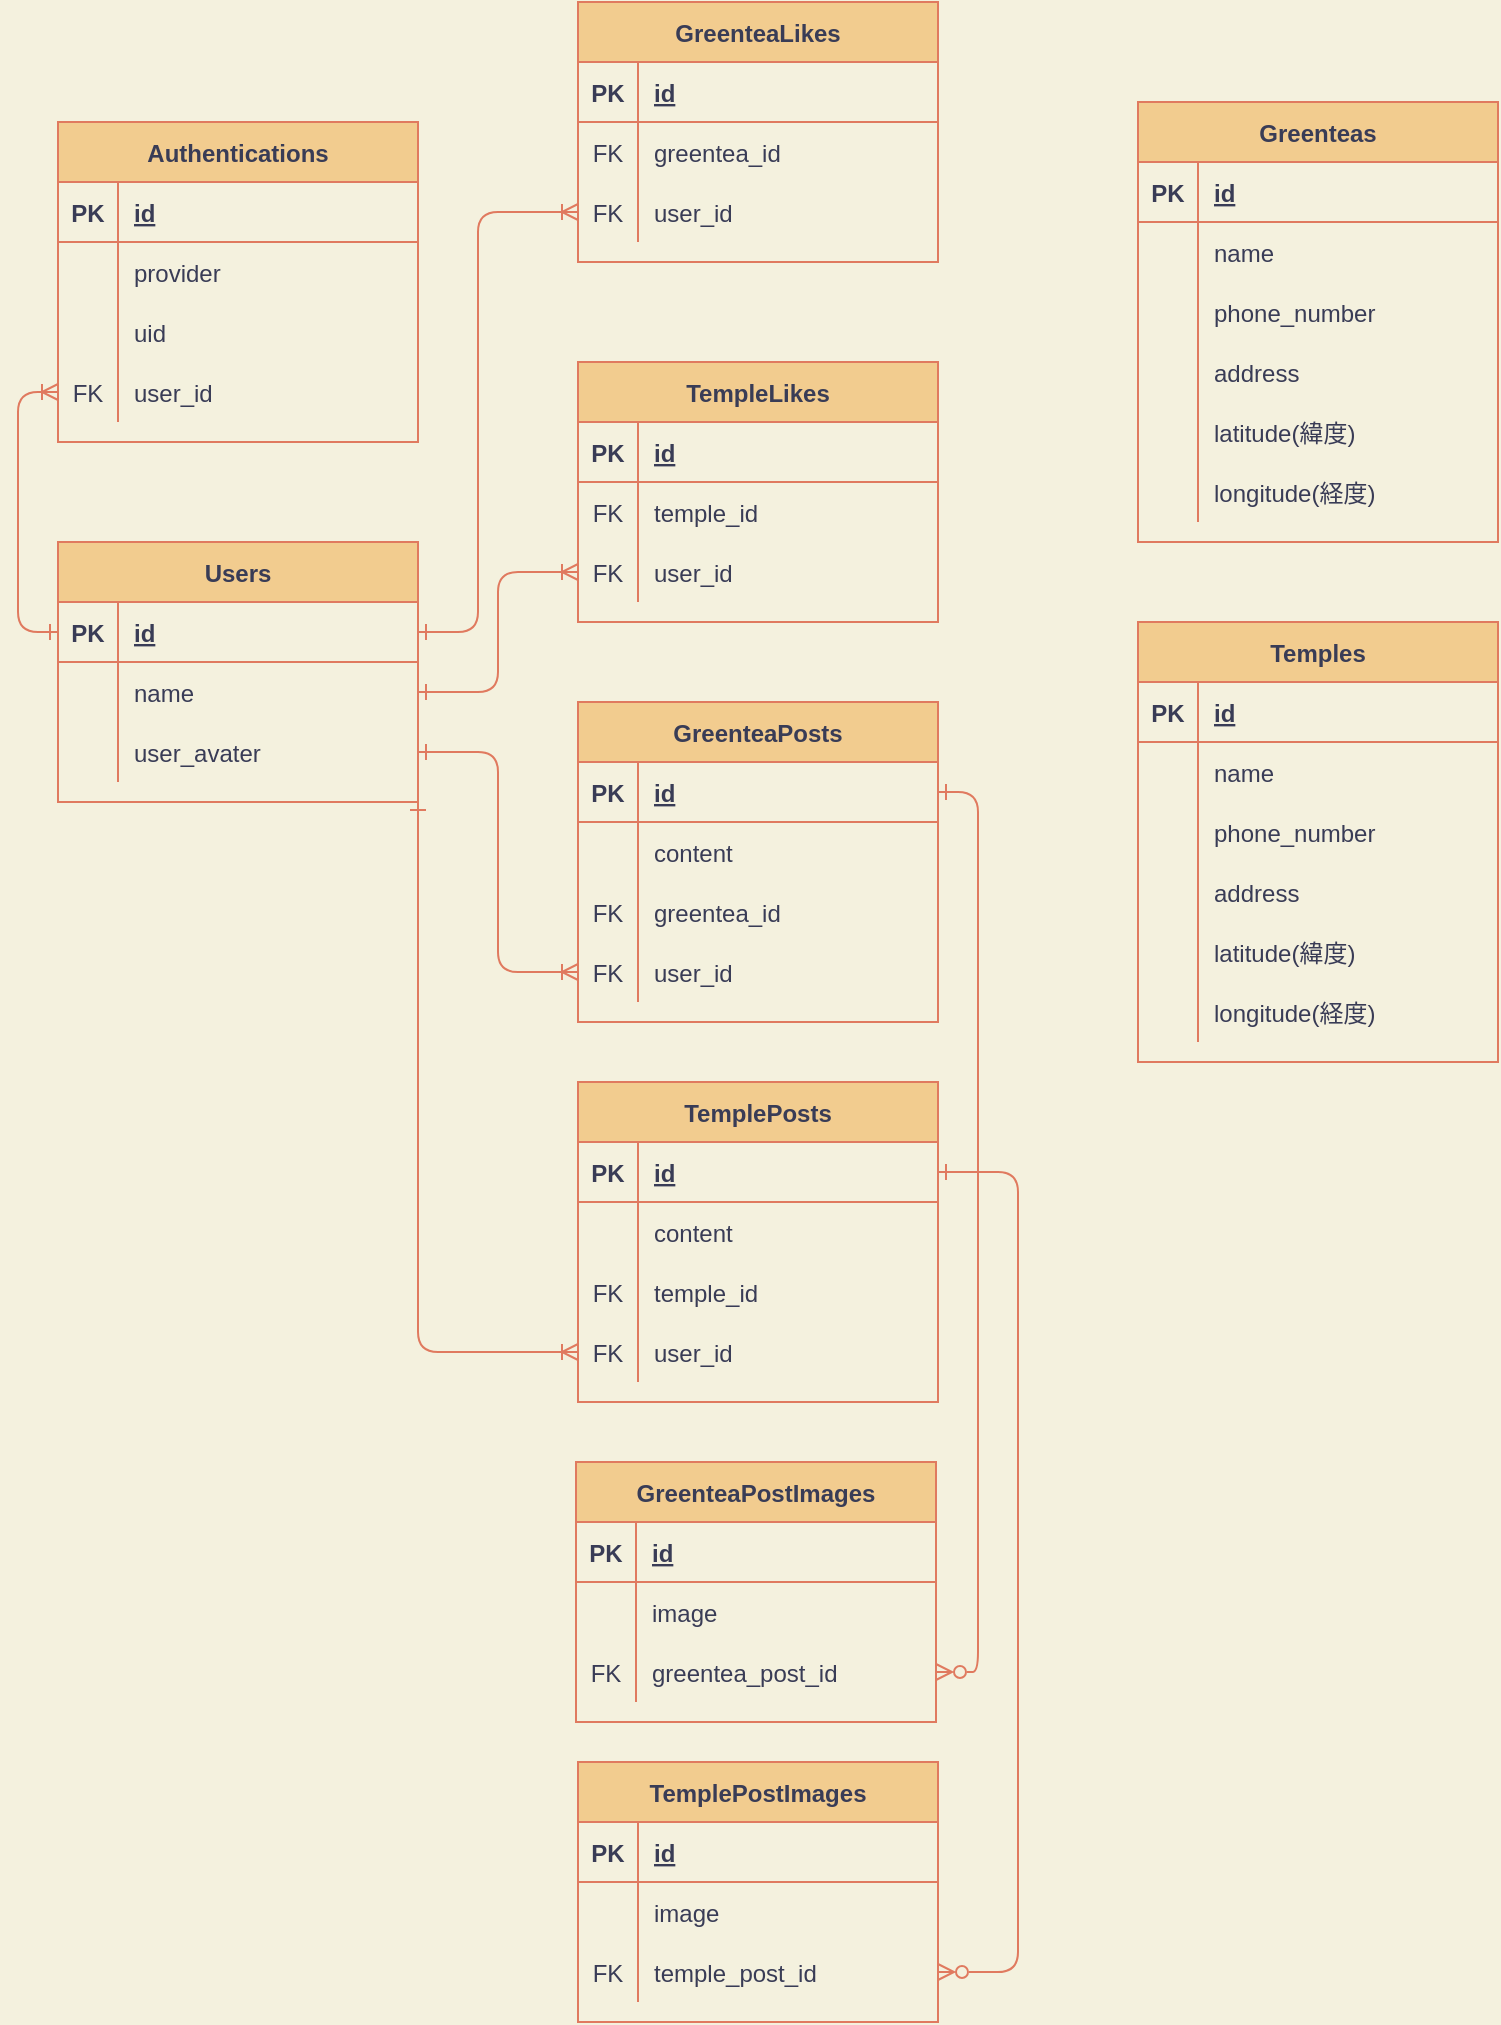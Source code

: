 <mxfile version="20.0.4" type="github">
  <diagram id="R2lEEEUBdFMjLlhIrx00" name="Page-1">
    <mxGraphModel dx="2168" dy="821" grid="1" gridSize="10" guides="1" tooltips="1" connect="1" arrows="1" fold="1" page="1" pageScale="1" pageWidth="850" pageHeight="1100" background="#F4F1DE" math="0" shadow="0" extFonts="Permanent Marker^https://fonts.googleapis.com/css?family=Permanent+Marker">
      <root>
        <mxCell id="0" />
        <mxCell id="1" parent="0" />
        <mxCell id="uK0X8DLzZR2Nq17mi_8r-1" value="Greenteas" style="shape=table;startSize=30;container=1;collapsible=1;childLayout=tableLayout;fixedRows=1;rowLines=0;fontStyle=1;align=center;resizeLast=1;rounded=0;sketch=0;fontColor=#393C56;strokeColor=#E07A5F;fillColor=#F2CC8F;" vertex="1" parent="1">
          <mxGeometry x="61" y="100" width="180" height="220" as="geometry" />
        </mxCell>
        <mxCell id="uK0X8DLzZR2Nq17mi_8r-2" value="" style="shape=tableRow;horizontal=0;startSize=0;swimlaneHead=0;swimlaneBody=0;fillColor=none;collapsible=0;dropTarget=0;points=[[0,0.5],[1,0.5]];portConstraint=eastwest;top=0;left=0;right=0;bottom=1;rounded=0;sketch=0;fontColor=#393C56;strokeColor=#E07A5F;" vertex="1" parent="uK0X8DLzZR2Nq17mi_8r-1">
          <mxGeometry y="30" width="180" height="30" as="geometry" />
        </mxCell>
        <mxCell id="uK0X8DLzZR2Nq17mi_8r-3" value="PK" style="shape=partialRectangle;connectable=0;fillColor=none;top=0;left=0;bottom=0;right=0;fontStyle=1;overflow=hidden;rounded=0;sketch=0;fontColor=#393C56;strokeColor=#E07A5F;" vertex="1" parent="uK0X8DLzZR2Nq17mi_8r-2">
          <mxGeometry width="30" height="30" as="geometry">
            <mxRectangle width="30" height="30" as="alternateBounds" />
          </mxGeometry>
        </mxCell>
        <mxCell id="uK0X8DLzZR2Nq17mi_8r-4" value="id" style="shape=partialRectangle;connectable=0;fillColor=none;top=0;left=0;bottom=0;right=0;align=left;spacingLeft=6;fontStyle=5;overflow=hidden;rounded=0;sketch=0;fontColor=#393C56;strokeColor=#E07A5F;" vertex="1" parent="uK0X8DLzZR2Nq17mi_8r-2">
          <mxGeometry x="30" width="150" height="30" as="geometry">
            <mxRectangle width="150" height="30" as="alternateBounds" />
          </mxGeometry>
        </mxCell>
        <mxCell id="uK0X8DLzZR2Nq17mi_8r-5" value="" style="shape=tableRow;horizontal=0;startSize=0;swimlaneHead=0;swimlaneBody=0;fillColor=none;collapsible=0;dropTarget=0;points=[[0,0.5],[1,0.5]];portConstraint=eastwest;top=0;left=0;right=0;bottom=0;rounded=0;sketch=0;fontColor=#393C56;strokeColor=#E07A5F;" vertex="1" parent="uK0X8DLzZR2Nq17mi_8r-1">
          <mxGeometry y="60" width="180" height="30" as="geometry" />
        </mxCell>
        <mxCell id="uK0X8DLzZR2Nq17mi_8r-6" value="" style="shape=partialRectangle;connectable=0;fillColor=none;top=0;left=0;bottom=0;right=0;editable=1;overflow=hidden;rounded=0;sketch=0;fontColor=#393C56;strokeColor=#E07A5F;" vertex="1" parent="uK0X8DLzZR2Nq17mi_8r-5">
          <mxGeometry width="30" height="30" as="geometry">
            <mxRectangle width="30" height="30" as="alternateBounds" />
          </mxGeometry>
        </mxCell>
        <mxCell id="uK0X8DLzZR2Nq17mi_8r-7" value="name" style="shape=partialRectangle;connectable=0;fillColor=none;top=0;left=0;bottom=0;right=0;align=left;spacingLeft=6;overflow=hidden;rounded=0;sketch=0;fontColor=#393C56;strokeColor=#E07A5F;" vertex="1" parent="uK0X8DLzZR2Nq17mi_8r-5">
          <mxGeometry x="30" width="150" height="30" as="geometry">
            <mxRectangle width="150" height="30" as="alternateBounds" />
          </mxGeometry>
        </mxCell>
        <mxCell id="uK0X8DLzZR2Nq17mi_8r-8" value="" style="shape=tableRow;horizontal=0;startSize=0;swimlaneHead=0;swimlaneBody=0;fillColor=none;collapsible=0;dropTarget=0;points=[[0,0.5],[1,0.5]];portConstraint=eastwest;top=0;left=0;right=0;bottom=0;rounded=0;sketch=0;fontColor=#393C56;strokeColor=#E07A5F;" vertex="1" parent="uK0X8DLzZR2Nq17mi_8r-1">
          <mxGeometry y="90" width="180" height="30" as="geometry" />
        </mxCell>
        <mxCell id="uK0X8DLzZR2Nq17mi_8r-9" value="" style="shape=partialRectangle;connectable=0;fillColor=none;top=0;left=0;bottom=0;right=0;editable=1;overflow=hidden;rounded=0;sketch=0;fontColor=#393C56;strokeColor=#E07A5F;" vertex="1" parent="uK0X8DLzZR2Nq17mi_8r-8">
          <mxGeometry width="30" height="30" as="geometry">
            <mxRectangle width="30" height="30" as="alternateBounds" />
          </mxGeometry>
        </mxCell>
        <mxCell id="uK0X8DLzZR2Nq17mi_8r-10" value="phone_number" style="shape=partialRectangle;connectable=0;fillColor=none;top=0;left=0;bottom=0;right=0;align=left;spacingLeft=6;overflow=hidden;rounded=0;sketch=0;fontColor=#393C56;strokeColor=#E07A5F;" vertex="1" parent="uK0X8DLzZR2Nq17mi_8r-8">
          <mxGeometry x="30" width="150" height="30" as="geometry">
            <mxRectangle width="150" height="30" as="alternateBounds" />
          </mxGeometry>
        </mxCell>
        <mxCell id="uK0X8DLzZR2Nq17mi_8r-11" value="" style="shape=tableRow;horizontal=0;startSize=0;swimlaneHead=0;swimlaneBody=0;fillColor=none;collapsible=0;dropTarget=0;points=[[0,0.5],[1,0.5]];portConstraint=eastwest;top=0;left=0;right=0;bottom=0;rounded=0;sketch=0;fontColor=#393C56;strokeColor=#E07A5F;" vertex="1" parent="uK0X8DLzZR2Nq17mi_8r-1">
          <mxGeometry y="120" width="180" height="30" as="geometry" />
        </mxCell>
        <mxCell id="uK0X8DLzZR2Nq17mi_8r-12" value="" style="shape=partialRectangle;connectable=0;fillColor=none;top=0;left=0;bottom=0;right=0;editable=1;overflow=hidden;rounded=0;sketch=0;fontColor=#393C56;strokeColor=#E07A5F;" vertex="1" parent="uK0X8DLzZR2Nq17mi_8r-11">
          <mxGeometry width="30" height="30" as="geometry">
            <mxRectangle width="30" height="30" as="alternateBounds" />
          </mxGeometry>
        </mxCell>
        <mxCell id="uK0X8DLzZR2Nq17mi_8r-13" value="address" style="shape=partialRectangle;connectable=0;fillColor=none;top=0;left=0;bottom=0;right=0;align=left;spacingLeft=6;overflow=hidden;rounded=0;sketch=0;fontColor=#393C56;strokeColor=#E07A5F;" vertex="1" parent="uK0X8DLzZR2Nq17mi_8r-11">
          <mxGeometry x="30" width="150" height="30" as="geometry">
            <mxRectangle width="150" height="30" as="alternateBounds" />
          </mxGeometry>
        </mxCell>
        <mxCell id="uK0X8DLzZR2Nq17mi_8r-14" style="shape=tableRow;horizontal=0;startSize=0;swimlaneHead=0;swimlaneBody=0;fillColor=none;collapsible=0;dropTarget=0;points=[[0,0.5],[1,0.5]];portConstraint=eastwest;top=0;left=0;right=0;bottom=0;rounded=0;sketch=0;fontColor=#393C56;strokeColor=#E07A5F;" vertex="1" parent="uK0X8DLzZR2Nq17mi_8r-1">
          <mxGeometry y="150" width="180" height="30" as="geometry" />
        </mxCell>
        <mxCell id="uK0X8DLzZR2Nq17mi_8r-15" style="shape=partialRectangle;connectable=0;fillColor=none;top=0;left=0;bottom=0;right=0;editable=1;overflow=hidden;rounded=0;sketch=0;fontColor=#393C56;strokeColor=#E07A5F;" vertex="1" parent="uK0X8DLzZR2Nq17mi_8r-14">
          <mxGeometry width="30" height="30" as="geometry">
            <mxRectangle width="30" height="30" as="alternateBounds" />
          </mxGeometry>
        </mxCell>
        <mxCell id="uK0X8DLzZR2Nq17mi_8r-16" value="latitude(緯度)" style="shape=partialRectangle;connectable=0;fillColor=none;top=0;left=0;bottom=0;right=0;align=left;spacingLeft=6;overflow=hidden;rounded=0;sketch=0;fontColor=#393C56;strokeColor=#E07A5F;" vertex="1" parent="uK0X8DLzZR2Nq17mi_8r-14">
          <mxGeometry x="30" width="150" height="30" as="geometry">
            <mxRectangle width="150" height="30" as="alternateBounds" />
          </mxGeometry>
        </mxCell>
        <mxCell id="uK0X8DLzZR2Nq17mi_8r-17" style="shape=tableRow;horizontal=0;startSize=0;swimlaneHead=0;swimlaneBody=0;fillColor=none;collapsible=0;dropTarget=0;points=[[0,0.5],[1,0.5]];portConstraint=eastwest;top=0;left=0;right=0;bottom=0;rounded=0;sketch=0;fontColor=#393C56;strokeColor=#E07A5F;" vertex="1" parent="uK0X8DLzZR2Nq17mi_8r-1">
          <mxGeometry y="180" width="180" height="30" as="geometry" />
        </mxCell>
        <mxCell id="uK0X8DLzZR2Nq17mi_8r-18" style="shape=partialRectangle;connectable=0;fillColor=none;top=0;left=0;bottom=0;right=0;editable=1;overflow=hidden;rounded=0;sketch=0;fontColor=#393C56;strokeColor=#E07A5F;" vertex="1" parent="uK0X8DLzZR2Nq17mi_8r-17">
          <mxGeometry width="30" height="30" as="geometry">
            <mxRectangle width="30" height="30" as="alternateBounds" />
          </mxGeometry>
        </mxCell>
        <mxCell id="uK0X8DLzZR2Nq17mi_8r-19" value="longitude(経度)" style="shape=partialRectangle;connectable=0;fillColor=none;top=0;left=0;bottom=0;right=0;align=left;spacingLeft=6;overflow=hidden;rounded=0;sketch=0;fontColor=#393C56;strokeColor=#E07A5F;" vertex="1" parent="uK0X8DLzZR2Nq17mi_8r-17">
          <mxGeometry x="30" width="150" height="30" as="geometry">
            <mxRectangle width="150" height="30" as="alternateBounds" />
          </mxGeometry>
        </mxCell>
        <mxCell id="uK0X8DLzZR2Nq17mi_8r-20" value="Temples" style="shape=table;startSize=30;container=1;collapsible=1;childLayout=tableLayout;fixedRows=1;rowLines=0;fontStyle=1;align=center;resizeLast=1;rounded=0;sketch=0;fontColor=#393C56;strokeColor=#E07A5F;fillColor=#F2CC8F;" vertex="1" parent="1">
          <mxGeometry x="61" y="360" width="180" height="220" as="geometry" />
        </mxCell>
        <mxCell id="uK0X8DLzZR2Nq17mi_8r-21" value="" style="shape=tableRow;horizontal=0;startSize=0;swimlaneHead=0;swimlaneBody=0;fillColor=none;collapsible=0;dropTarget=0;points=[[0,0.5],[1,0.5]];portConstraint=eastwest;top=0;left=0;right=0;bottom=1;rounded=0;sketch=0;fontColor=#393C56;strokeColor=#E07A5F;" vertex="1" parent="uK0X8DLzZR2Nq17mi_8r-20">
          <mxGeometry y="30" width="180" height="30" as="geometry" />
        </mxCell>
        <mxCell id="uK0X8DLzZR2Nq17mi_8r-22" value="PK" style="shape=partialRectangle;connectable=0;fillColor=none;top=0;left=0;bottom=0;right=0;fontStyle=1;overflow=hidden;rounded=0;sketch=0;fontColor=#393C56;strokeColor=#E07A5F;" vertex="1" parent="uK0X8DLzZR2Nq17mi_8r-21">
          <mxGeometry width="30" height="30" as="geometry">
            <mxRectangle width="30" height="30" as="alternateBounds" />
          </mxGeometry>
        </mxCell>
        <mxCell id="uK0X8DLzZR2Nq17mi_8r-23" value="id" style="shape=partialRectangle;connectable=0;fillColor=none;top=0;left=0;bottom=0;right=0;align=left;spacingLeft=6;fontStyle=5;overflow=hidden;rounded=0;sketch=0;fontColor=#393C56;strokeColor=#E07A5F;" vertex="1" parent="uK0X8DLzZR2Nq17mi_8r-21">
          <mxGeometry x="30" width="150" height="30" as="geometry">
            <mxRectangle width="150" height="30" as="alternateBounds" />
          </mxGeometry>
        </mxCell>
        <mxCell id="uK0X8DLzZR2Nq17mi_8r-24" value="" style="shape=tableRow;horizontal=0;startSize=0;swimlaneHead=0;swimlaneBody=0;fillColor=none;collapsible=0;dropTarget=0;points=[[0,0.5],[1,0.5]];portConstraint=eastwest;top=0;left=0;right=0;bottom=0;rounded=0;sketch=0;fontColor=#393C56;strokeColor=#E07A5F;" vertex="1" parent="uK0X8DLzZR2Nq17mi_8r-20">
          <mxGeometry y="60" width="180" height="30" as="geometry" />
        </mxCell>
        <mxCell id="uK0X8DLzZR2Nq17mi_8r-25" value="" style="shape=partialRectangle;connectable=0;fillColor=none;top=0;left=0;bottom=0;right=0;editable=1;overflow=hidden;rounded=0;sketch=0;fontColor=#393C56;strokeColor=#E07A5F;" vertex="1" parent="uK0X8DLzZR2Nq17mi_8r-24">
          <mxGeometry width="30" height="30" as="geometry">
            <mxRectangle width="30" height="30" as="alternateBounds" />
          </mxGeometry>
        </mxCell>
        <mxCell id="uK0X8DLzZR2Nq17mi_8r-26" value="name" style="shape=partialRectangle;connectable=0;fillColor=none;top=0;left=0;bottom=0;right=0;align=left;spacingLeft=6;overflow=hidden;rounded=0;sketch=0;fontColor=#393C56;strokeColor=#E07A5F;" vertex="1" parent="uK0X8DLzZR2Nq17mi_8r-24">
          <mxGeometry x="30" width="150" height="30" as="geometry">
            <mxRectangle width="150" height="30" as="alternateBounds" />
          </mxGeometry>
        </mxCell>
        <mxCell id="uK0X8DLzZR2Nq17mi_8r-27" value="" style="shape=tableRow;horizontal=0;startSize=0;swimlaneHead=0;swimlaneBody=0;fillColor=none;collapsible=0;dropTarget=0;points=[[0,0.5],[1,0.5]];portConstraint=eastwest;top=0;left=0;right=0;bottom=0;rounded=0;sketch=0;fontColor=#393C56;strokeColor=#E07A5F;" vertex="1" parent="uK0X8DLzZR2Nq17mi_8r-20">
          <mxGeometry y="90" width="180" height="30" as="geometry" />
        </mxCell>
        <mxCell id="uK0X8DLzZR2Nq17mi_8r-28" value="" style="shape=partialRectangle;connectable=0;fillColor=none;top=0;left=0;bottom=0;right=0;editable=1;overflow=hidden;rounded=0;sketch=0;fontColor=#393C56;strokeColor=#E07A5F;" vertex="1" parent="uK0X8DLzZR2Nq17mi_8r-27">
          <mxGeometry width="30" height="30" as="geometry">
            <mxRectangle width="30" height="30" as="alternateBounds" />
          </mxGeometry>
        </mxCell>
        <mxCell id="uK0X8DLzZR2Nq17mi_8r-29" value="phone_number" style="shape=partialRectangle;connectable=0;fillColor=none;top=0;left=0;bottom=0;right=0;align=left;spacingLeft=6;overflow=hidden;rounded=0;sketch=0;fontColor=#393C56;strokeColor=#E07A5F;" vertex="1" parent="uK0X8DLzZR2Nq17mi_8r-27">
          <mxGeometry x="30" width="150" height="30" as="geometry">
            <mxRectangle width="150" height="30" as="alternateBounds" />
          </mxGeometry>
        </mxCell>
        <mxCell id="uK0X8DLzZR2Nq17mi_8r-30" value="" style="shape=tableRow;horizontal=0;startSize=0;swimlaneHead=0;swimlaneBody=0;fillColor=none;collapsible=0;dropTarget=0;points=[[0,0.5],[1,0.5]];portConstraint=eastwest;top=0;left=0;right=0;bottom=0;rounded=0;sketch=0;fontColor=#393C56;strokeColor=#E07A5F;" vertex="1" parent="uK0X8DLzZR2Nq17mi_8r-20">
          <mxGeometry y="120" width="180" height="30" as="geometry" />
        </mxCell>
        <mxCell id="uK0X8DLzZR2Nq17mi_8r-31" value="" style="shape=partialRectangle;connectable=0;fillColor=none;top=0;left=0;bottom=0;right=0;editable=1;overflow=hidden;rounded=0;sketch=0;fontColor=#393C56;strokeColor=#E07A5F;" vertex="1" parent="uK0X8DLzZR2Nq17mi_8r-30">
          <mxGeometry width="30" height="30" as="geometry">
            <mxRectangle width="30" height="30" as="alternateBounds" />
          </mxGeometry>
        </mxCell>
        <mxCell id="uK0X8DLzZR2Nq17mi_8r-32" value="address" style="shape=partialRectangle;connectable=0;fillColor=none;top=0;left=0;bottom=0;right=0;align=left;spacingLeft=6;overflow=hidden;rounded=0;sketch=0;fontColor=#393C56;strokeColor=#E07A5F;" vertex="1" parent="uK0X8DLzZR2Nq17mi_8r-30">
          <mxGeometry x="30" width="150" height="30" as="geometry">
            <mxRectangle width="150" height="30" as="alternateBounds" />
          </mxGeometry>
        </mxCell>
        <mxCell id="uK0X8DLzZR2Nq17mi_8r-33" style="shape=tableRow;horizontal=0;startSize=0;swimlaneHead=0;swimlaneBody=0;fillColor=none;collapsible=0;dropTarget=0;points=[[0,0.5],[1,0.5]];portConstraint=eastwest;top=0;left=0;right=0;bottom=0;rounded=0;sketch=0;fontColor=#393C56;strokeColor=#E07A5F;" vertex="1" parent="uK0X8DLzZR2Nq17mi_8r-20">
          <mxGeometry y="150" width="180" height="30" as="geometry" />
        </mxCell>
        <mxCell id="uK0X8DLzZR2Nq17mi_8r-34" style="shape=partialRectangle;connectable=0;fillColor=none;top=0;left=0;bottom=0;right=0;editable=1;overflow=hidden;rounded=0;sketch=0;fontColor=#393C56;strokeColor=#E07A5F;" vertex="1" parent="uK0X8DLzZR2Nq17mi_8r-33">
          <mxGeometry width="30" height="30" as="geometry">
            <mxRectangle width="30" height="30" as="alternateBounds" />
          </mxGeometry>
        </mxCell>
        <mxCell id="uK0X8DLzZR2Nq17mi_8r-35" value="latitude(緯度)" style="shape=partialRectangle;connectable=0;fillColor=none;top=0;left=0;bottom=0;right=0;align=left;spacingLeft=6;overflow=hidden;rounded=0;sketch=0;fontColor=#393C56;strokeColor=#E07A5F;" vertex="1" parent="uK0X8DLzZR2Nq17mi_8r-33">
          <mxGeometry x="30" width="150" height="30" as="geometry">
            <mxRectangle width="150" height="30" as="alternateBounds" />
          </mxGeometry>
        </mxCell>
        <mxCell id="uK0X8DLzZR2Nq17mi_8r-36" style="shape=tableRow;horizontal=0;startSize=0;swimlaneHead=0;swimlaneBody=0;fillColor=none;collapsible=0;dropTarget=0;points=[[0,0.5],[1,0.5]];portConstraint=eastwest;top=0;left=0;right=0;bottom=0;rounded=0;sketch=0;fontColor=#393C56;strokeColor=#E07A5F;" vertex="1" parent="uK0X8DLzZR2Nq17mi_8r-20">
          <mxGeometry y="180" width="180" height="30" as="geometry" />
        </mxCell>
        <mxCell id="uK0X8DLzZR2Nq17mi_8r-37" style="shape=partialRectangle;connectable=0;fillColor=none;top=0;left=0;bottom=0;right=0;editable=1;overflow=hidden;rounded=0;sketch=0;fontColor=#393C56;strokeColor=#E07A5F;" vertex="1" parent="uK0X8DLzZR2Nq17mi_8r-36">
          <mxGeometry width="30" height="30" as="geometry">
            <mxRectangle width="30" height="30" as="alternateBounds" />
          </mxGeometry>
        </mxCell>
        <mxCell id="uK0X8DLzZR2Nq17mi_8r-38" value="longitude(経度)" style="shape=partialRectangle;connectable=0;fillColor=none;top=0;left=0;bottom=0;right=0;align=left;spacingLeft=6;overflow=hidden;rounded=0;sketch=0;fontColor=#393C56;strokeColor=#E07A5F;" vertex="1" parent="uK0X8DLzZR2Nq17mi_8r-36">
          <mxGeometry x="30" width="150" height="30" as="geometry">
            <mxRectangle width="150" height="30" as="alternateBounds" />
          </mxGeometry>
        </mxCell>
        <mxCell id="uK0X8DLzZR2Nq17mi_8r-149" style="edgeStyle=orthogonalEdgeStyle;curved=0;rounded=1;sketch=0;orthogonalLoop=1;jettySize=auto;html=1;exitX=1;exitY=1;exitDx=0;exitDy=0;fontColor=#393C56;startArrow=ERone;startFill=0;endArrow=ERoneToMany;endFill=0;strokeColor=#E07A5F;fillColor=#F2CC8F;entryX=0;entryY=0.5;entryDx=0;entryDy=0;" edge="1" parent="1" source="uK0X8DLzZR2Nq17mi_8r-39" target="uK0X8DLzZR2Nq17mi_8r-108">
          <mxGeometry relative="1" as="geometry">
            <mxPoint x="-259" y="720" as="targetPoint" />
          </mxGeometry>
        </mxCell>
        <mxCell id="uK0X8DLzZR2Nq17mi_8r-39" value="Users" style="shape=table;startSize=30;container=1;collapsible=1;childLayout=tableLayout;fixedRows=1;rowLines=0;fontStyle=1;align=center;resizeLast=1;rounded=0;sketch=0;fontColor=#393C56;strokeColor=#E07A5F;fillColor=#F2CC8F;" vertex="1" parent="1">
          <mxGeometry x="-479" y="320" width="180" height="130" as="geometry" />
        </mxCell>
        <mxCell id="uK0X8DLzZR2Nq17mi_8r-40" value="" style="shape=tableRow;horizontal=0;startSize=0;swimlaneHead=0;swimlaneBody=0;fillColor=none;collapsible=0;dropTarget=0;points=[[0,0.5],[1,0.5]];portConstraint=eastwest;top=0;left=0;right=0;bottom=1;rounded=0;sketch=0;fontColor=#393C56;strokeColor=#E07A5F;" vertex="1" parent="uK0X8DLzZR2Nq17mi_8r-39">
          <mxGeometry y="30" width="180" height="30" as="geometry" />
        </mxCell>
        <mxCell id="uK0X8DLzZR2Nq17mi_8r-41" value="PK" style="shape=partialRectangle;connectable=0;fillColor=none;top=0;left=0;bottom=0;right=0;fontStyle=1;overflow=hidden;rounded=0;sketch=0;fontColor=#393C56;strokeColor=#E07A5F;" vertex="1" parent="uK0X8DLzZR2Nq17mi_8r-40">
          <mxGeometry width="30" height="30" as="geometry">
            <mxRectangle width="30" height="30" as="alternateBounds" />
          </mxGeometry>
        </mxCell>
        <mxCell id="uK0X8DLzZR2Nq17mi_8r-42" value="id" style="shape=partialRectangle;connectable=0;fillColor=none;top=0;left=0;bottom=0;right=0;align=left;spacingLeft=6;fontStyle=5;overflow=hidden;rounded=0;sketch=0;fontColor=#393C56;strokeColor=#E07A5F;" vertex="1" parent="uK0X8DLzZR2Nq17mi_8r-40">
          <mxGeometry x="30" width="150" height="30" as="geometry">
            <mxRectangle width="150" height="30" as="alternateBounds" />
          </mxGeometry>
        </mxCell>
        <mxCell id="uK0X8DLzZR2Nq17mi_8r-43" value="" style="shape=tableRow;horizontal=0;startSize=0;swimlaneHead=0;swimlaneBody=0;fillColor=none;collapsible=0;dropTarget=0;points=[[0,0.5],[1,0.5]];portConstraint=eastwest;top=0;left=0;right=0;bottom=0;rounded=0;sketch=0;fontColor=#393C56;strokeColor=#E07A5F;" vertex="1" parent="uK0X8DLzZR2Nq17mi_8r-39">
          <mxGeometry y="60" width="180" height="30" as="geometry" />
        </mxCell>
        <mxCell id="uK0X8DLzZR2Nq17mi_8r-44" value="" style="shape=partialRectangle;connectable=0;fillColor=none;top=0;left=0;bottom=0;right=0;editable=1;overflow=hidden;rounded=0;sketch=0;fontColor=#393C56;strokeColor=#E07A5F;" vertex="1" parent="uK0X8DLzZR2Nq17mi_8r-43">
          <mxGeometry width="30" height="30" as="geometry">
            <mxRectangle width="30" height="30" as="alternateBounds" />
          </mxGeometry>
        </mxCell>
        <mxCell id="uK0X8DLzZR2Nq17mi_8r-45" value="name" style="shape=partialRectangle;connectable=0;fillColor=none;top=0;left=0;bottom=0;right=0;align=left;spacingLeft=6;overflow=hidden;rounded=0;sketch=0;fontColor=#393C56;strokeColor=#E07A5F;" vertex="1" parent="uK0X8DLzZR2Nq17mi_8r-43">
          <mxGeometry x="30" width="150" height="30" as="geometry">
            <mxRectangle width="150" height="30" as="alternateBounds" />
          </mxGeometry>
        </mxCell>
        <mxCell id="uK0X8DLzZR2Nq17mi_8r-46" value="" style="shape=tableRow;horizontal=0;startSize=0;swimlaneHead=0;swimlaneBody=0;fillColor=none;collapsible=0;dropTarget=0;points=[[0,0.5],[1,0.5]];portConstraint=eastwest;top=0;left=0;right=0;bottom=0;rounded=0;sketch=0;fontColor=#393C56;strokeColor=#E07A5F;" vertex="1" parent="uK0X8DLzZR2Nq17mi_8r-39">
          <mxGeometry y="90" width="180" height="30" as="geometry" />
        </mxCell>
        <mxCell id="uK0X8DLzZR2Nq17mi_8r-47" value="" style="shape=partialRectangle;connectable=0;fillColor=none;top=0;left=0;bottom=0;right=0;editable=1;overflow=hidden;rounded=0;sketch=0;fontColor=#393C56;strokeColor=#E07A5F;" vertex="1" parent="uK0X8DLzZR2Nq17mi_8r-46">
          <mxGeometry width="30" height="30" as="geometry">
            <mxRectangle width="30" height="30" as="alternateBounds" />
          </mxGeometry>
        </mxCell>
        <mxCell id="uK0X8DLzZR2Nq17mi_8r-48" value="user_avater" style="shape=partialRectangle;connectable=0;fillColor=none;top=0;left=0;bottom=0;right=0;align=left;spacingLeft=6;overflow=hidden;rounded=0;sketch=0;fontColor=#393C56;strokeColor=#E07A5F;" vertex="1" parent="uK0X8DLzZR2Nq17mi_8r-46">
          <mxGeometry x="30" width="150" height="30" as="geometry">
            <mxRectangle width="150" height="30" as="alternateBounds" />
          </mxGeometry>
        </mxCell>
        <mxCell id="uK0X8DLzZR2Nq17mi_8r-52" value="Authentications" style="shape=table;startSize=30;container=1;collapsible=1;childLayout=tableLayout;fixedRows=1;rowLines=0;fontStyle=1;align=center;resizeLast=1;rounded=0;sketch=0;fontColor=#393C56;strokeColor=#E07A5F;fillColor=#F2CC8F;" vertex="1" parent="1">
          <mxGeometry x="-479" y="110" width="180" height="160" as="geometry" />
        </mxCell>
        <mxCell id="uK0X8DLzZR2Nq17mi_8r-53" value="" style="shape=tableRow;horizontal=0;startSize=0;swimlaneHead=0;swimlaneBody=0;fillColor=none;collapsible=0;dropTarget=0;points=[[0,0.5],[1,0.5]];portConstraint=eastwest;top=0;left=0;right=0;bottom=1;rounded=0;sketch=0;fontColor=#393C56;strokeColor=#E07A5F;" vertex="1" parent="uK0X8DLzZR2Nq17mi_8r-52">
          <mxGeometry y="30" width="180" height="30" as="geometry" />
        </mxCell>
        <mxCell id="uK0X8DLzZR2Nq17mi_8r-54" value="PK" style="shape=partialRectangle;connectable=0;fillColor=none;top=0;left=0;bottom=0;right=0;fontStyle=1;overflow=hidden;rounded=0;sketch=0;fontColor=#393C56;strokeColor=#E07A5F;" vertex="1" parent="uK0X8DLzZR2Nq17mi_8r-53">
          <mxGeometry width="30" height="30" as="geometry">
            <mxRectangle width="30" height="30" as="alternateBounds" />
          </mxGeometry>
        </mxCell>
        <mxCell id="uK0X8DLzZR2Nq17mi_8r-55" value="id" style="shape=partialRectangle;connectable=0;fillColor=none;top=0;left=0;bottom=0;right=0;align=left;spacingLeft=6;fontStyle=5;overflow=hidden;rounded=0;sketch=0;fontColor=#393C56;strokeColor=#E07A5F;" vertex="1" parent="uK0X8DLzZR2Nq17mi_8r-53">
          <mxGeometry x="30" width="150" height="30" as="geometry">
            <mxRectangle width="150" height="30" as="alternateBounds" />
          </mxGeometry>
        </mxCell>
        <mxCell id="uK0X8DLzZR2Nq17mi_8r-56" value="" style="shape=tableRow;horizontal=0;startSize=0;swimlaneHead=0;swimlaneBody=0;fillColor=none;collapsible=0;dropTarget=0;points=[[0,0.5],[1,0.5]];portConstraint=eastwest;top=0;left=0;right=0;bottom=0;rounded=0;sketch=0;fontColor=#393C56;strokeColor=#E07A5F;" vertex="1" parent="uK0X8DLzZR2Nq17mi_8r-52">
          <mxGeometry y="60" width="180" height="30" as="geometry" />
        </mxCell>
        <mxCell id="uK0X8DLzZR2Nq17mi_8r-57" value="" style="shape=partialRectangle;connectable=0;fillColor=none;top=0;left=0;bottom=0;right=0;editable=1;overflow=hidden;rounded=0;sketch=0;fontColor=#393C56;strokeColor=#E07A5F;" vertex="1" parent="uK0X8DLzZR2Nq17mi_8r-56">
          <mxGeometry width="30" height="30" as="geometry">
            <mxRectangle width="30" height="30" as="alternateBounds" />
          </mxGeometry>
        </mxCell>
        <mxCell id="uK0X8DLzZR2Nq17mi_8r-58" value="provider" style="shape=partialRectangle;connectable=0;fillColor=none;top=0;left=0;bottom=0;right=0;align=left;spacingLeft=6;overflow=hidden;rounded=0;sketch=0;fontColor=#393C56;strokeColor=#E07A5F;" vertex="1" parent="uK0X8DLzZR2Nq17mi_8r-56">
          <mxGeometry x="30" width="150" height="30" as="geometry">
            <mxRectangle width="150" height="30" as="alternateBounds" />
          </mxGeometry>
        </mxCell>
        <mxCell id="uK0X8DLzZR2Nq17mi_8r-59" value="" style="shape=tableRow;horizontal=0;startSize=0;swimlaneHead=0;swimlaneBody=0;fillColor=none;collapsible=0;dropTarget=0;points=[[0,0.5],[1,0.5]];portConstraint=eastwest;top=0;left=0;right=0;bottom=0;rounded=0;sketch=0;fontColor=#393C56;strokeColor=#E07A5F;" vertex="1" parent="uK0X8DLzZR2Nq17mi_8r-52">
          <mxGeometry y="90" width="180" height="30" as="geometry" />
        </mxCell>
        <mxCell id="uK0X8DLzZR2Nq17mi_8r-60" value="" style="shape=partialRectangle;connectable=0;fillColor=none;top=0;left=0;bottom=0;right=0;editable=1;overflow=hidden;rounded=0;sketch=0;fontColor=#393C56;strokeColor=#E07A5F;" vertex="1" parent="uK0X8DLzZR2Nq17mi_8r-59">
          <mxGeometry width="30" height="30" as="geometry">
            <mxRectangle width="30" height="30" as="alternateBounds" />
          </mxGeometry>
        </mxCell>
        <mxCell id="uK0X8DLzZR2Nq17mi_8r-61" value="uid" style="shape=partialRectangle;connectable=0;fillColor=none;top=0;left=0;bottom=0;right=0;align=left;spacingLeft=6;overflow=hidden;rounded=0;sketch=0;fontColor=#393C56;strokeColor=#E07A5F;" vertex="1" parent="uK0X8DLzZR2Nq17mi_8r-59">
          <mxGeometry x="30" width="150" height="30" as="geometry">
            <mxRectangle width="150" height="30" as="alternateBounds" />
          </mxGeometry>
        </mxCell>
        <mxCell id="uK0X8DLzZR2Nq17mi_8r-62" value="" style="shape=tableRow;horizontal=0;startSize=0;swimlaneHead=0;swimlaneBody=0;fillColor=none;collapsible=0;dropTarget=0;points=[[0,0.5],[1,0.5]];portConstraint=eastwest;top=0;left=0;right=0;bottom=0;rounded=0;sketch=0;fontColor=#393C56;strokeColor=#E07A5F;" vertex="1" parent="uK0X8DLzZR2Nq17mi_8r-52">
          <mxGeometry y="120" width="180" height="30" as="geometry" />
        </mxCell>
        <mxCell id="uK0X8DLzZR2Nq17mi_8r-63" value="FK" style="shape=partialRectangle;connectable=0;fillColor=none;top=0;left=0;bottom=0;right=0;editable=1;overflow=hidden;rounded=0;sketch=0;fontColor=#393C56;strokeColor=#E07A5F;" vertex="1" parent="uK0X8DLzZR2Nq17mi_8r-62">
          <mxGeometry width="30" height="30" as="geometry">
            <mxRectangle width="30" height="30" as="alternateBounds" />
          </mxGeometry>
        </mxCell>
        <mxCell id="uK0X8DLzZR2Nq17mi_8r-64" value="user_id" style="shape=partialRectangle;connectable=0;fillColor=none;top=0;left=0;bottom=0;right=0;align=left;spacingLeft=6;overflow=hidden;rounded=0;sketch=0;fontColor=#393C56;strokeColor=#E07A5F;" vertex="1" parent="uK0X8DLzZR2Nq17mi_8r-62">
          <mxGeometry x="30" width="150" height="30" as="geometry">
            <mxRectangle width="150" height="30" as="alternateBounds" />
          </mxGeometry>
        </mxCell>
        <mxCell id="uK0X8DLzZR2Nq17mi_8r-65" value="GreenteaLikes" style="shape=table;startSize=30;container=1;collapsible=1;childLayout=tableLayout;fixedRows=1;rowLines=0;fontStyle=1;align=center;resizeLast=1;rounded=0;sketch=0;fontColor=#393C56;strokeColor=#E07A5F;fillColor=#F2CC8F;" vertex="1" parent="1">
          <mxGeometry x="-219" y="50" width="180" height="130" as="geometry" />
        </mxCell>
        <mxCell id="uK0X8DLzZR2Nq17mi_8r-66" value="" style="shape=tableRow;horizontal=0;startSize=0;swimlaneHead=0;swimlaneBody=0;fillColor=none;collapsible=0;dropTarget=0;points=[[0,0.5],[1,0.5]];portConstraint=eastwest;top=0;left=0;right=0;bottom=1;rounded=0;sketch=0;fontColor=#393C56;strokeColor=#E07A5F;" vertex="1" parent="uK0X8DLzZR2Nq17mi_8r-65">
          <mxGeometry y="30" width="180" height="30" as="geometry" />
        </mxCell>
        <mxCell id="uK0X8DLzZR2Nq17mi_8r-67" value="PK" style="shape=partialRectangle;connectable=0;fillColor=none;top=0;left=0;bottom=0;right=0;fontStyle=1;overflow=hidden;rounded=0;sketch=0;fontColor=#393C56;strokeColor=#E07A5F;" vertex="1" parent="uK0X8DLzZR2Nq17mi_8r-66">
          <mxGeometry width="30" height="30" as="geometry">
            <mxRectangle width="30" height="30" as="alternateBounds" />
          </mxGeometry>
        </mxCell>
        <mxCell id="uK0X8DLzZR2Nq17mi_8r-68" value="id" style="shape=partialRectangle;connectable=0;fillColor=none;top=0;left=0;bottom=0;right=0;align=left;spacingLeft=6;fontStyle=5;overflow=hidden;rounded=0;sketch=0;fontColor=#393C56;strokeColor=#E07A5F;" vertex="1" parent="uK0X8DLzZR2Nq17mi_8r-66">
          <mxGeometry x="30" width="150" height="30" as="geometry">
            <mxRectangle width="150" height="30" as="alternateBounds" />
          </mxGeometry>
        </mxCell>
        <mxCell id="uK0X8DLzZR2Nq17mi_8r-69" value="" style="shape=tableRow;horizontal=0;startSize=0;swimlaneHead=0;swimlaneBody=0;fillColor=none;collapsible=0;dropTarget=0;points=[[0,0.5],[1,0.5]];portConstraint=eastwest;top=0;left=0;right=0;bottom=0;rounded=0;sketch=0;fontColor=#393C56;strokeColor=#E07A5F;" vertex="1" parent="uK0X8DLzZR2Nq17mi_8r-65">
          <mxGeometry y="60" width="180" height="30" as="geometry" />
        </mxCell>
        <mxCell id="uK0X8DLzZR2Nq17mi_8r-70" value="FK" style="shape=partialRectangle;connectable=0;fillColor=none;top=0;left=0;bottom=0;right=0;editable=1;overflow=hidden;rounded=0;sketch=0;fontColor=#393C56;strokeColor=#E07A5F;" vertex="1" parent="uK0X8DLzZR2Nq17mi_8r-69">
          <mxGeometry width="30" height="30" as="geometry">
            <mxRectangle width="30" height="30" as="alternateBounds" />
          </mxGeometry>
        </mxCell>
        <mxCell id="uK0X8DLzZR2Nq17mi_8r-71" value="greentea_id" style="shape=partialRectangle;connectable=0;fillColor=none;top=0;left=0;bottom=0;right=0;align=left;spacingLeft=6;overflow=hidden;rounded=0;sketch=0;fontColor=#393C56;strokeColor=#E07A5F;" vertex="1" parent="uK0X8DLzZR2Nq17mi_8r-69">
          <mxGeometry x="30" width="150" height="30" as="geometry">
            <mxRectangle width="150" height="30" as="alternateBounds" />
          </mxGeometry>
        </mxCell>
        <mxCell id="uK0X8DLzZR2Nq17mi_8r-72" value="" style="shape=tableRow;horizontal=0;startSize=0;swimlaneHead=0;swimlaneBody=0;fillColor=none;collapsible=0;dropTarget=0;points=[[0,0.5],[1,0.5]];portConstraint=eastwest;top=0;left=0;right=0;bottom=0;rounded=0;sketch=0;fontColor=#393C56;strokeColor=#E07A5F;" vertex="1" parent="uK0X8DLzZR2Nq17mi_8r-65">
          <mxGeometry y="90" width="180" height="30" as="geometry" />
        </mxCell>
        <mxCell id="uK0X8DLzZR2Nq17mi_8r-73" value="FK" style="shape=partialRectangle;connectable=0;fillColor=none;top=0;left=0;bottom=0;right=0;editable=1;overflow=hidden;rounded=0;sketch=0;fontColor=#393C56;strokeColor=#E07A5F;" vertex="1" parent="uK0X8DLzZR2Nq17mi_8r-72">
          <mxGeometry width="30" height="30" as="geometry">
            <mxRectangle width="30" height="30" as="alternateBounds" />
          </mxGeometry>
        </mxCell>
        <mxCell id="uK0X8DLzZR2Nq17mi_8r-74" value="user_id" style="shape=partialRectangle;connectable=0;fillColor=none;top=0;left=0;bottom=0;right=0;align=left;spacingLeft=6;overflow=hidden;rounded=0;sketch=0;fontColor=#393C56;strokeColor=#E07A5F;" vertex="1" parent="uK0X8DLzZR2Nq17mi_8r-72">
          <mxGeometry x="30" width="150" height="30" as="geometry">
            <mxRectangle width="150" height="30" as="alternateBounds" />
          </mxGeometry>
        </mxCell>
        <mxCell id="uK0X8DLzZR2Nq17mi_8r-75" value="TempleLikes" style="shape=table;startSize=30;container=1;collapsible=1;childLayout=tableLayout;fixedRows=1;rowLines=0;fontStyle=1;align=center;resizeLast=1;rounded=0;sketch=0;fontColor=#393C56;strokeColor=#E07A5F;fillColor=#F2CC8F;" vertex="1" parent="1">
          <mxGeometry x="-219" y="230" width="180" height="130" as="geometry" />
        </mxCell>
        <mxCell id="uK0X8DLzZR2Nq17mi_8r-76" value="" style="shape=tableRow;horizontal=0;startSize=0;swimlaneHead=0;swimlaneBody=0;fillColor=none;collapsible=0;dropTarget=0;points=[[0,0.5],[1,0.5]];portConstraint=eastwest;top=0;left=0;right=0;bottom=1;rounded=0;sketch=0;fontColor=#393C56;strokeColor=#E07A5F;" vertex="1" parent="uK0X8DLzZR2Nq17mi_8r-75">
          <mxGeometry y="30" width="180" height="30" as="geometry" />
        </mxCell>
        <mxCell id="uK0X8DLzZR2Nq17mi_8r-77" value="PK" style="shape=partialRectangle;connectable=0;fillColor=none;top=0;left=0;bottom=0;right=0;fontStyle=1;overflow=hidden;rounded=0;sketch=0;fontColor=#393C56;strokeColor=#E07A5F;" vertex="1" parent="uK0X8DLzZR2Nq17mi_8r-76">
          <mxGeometry width="30" height="30" as="geometry">
            <mxRectangle width="30" height="30" as="alternateBounds" />
          </mxGeometry>
        </mxCell>
        <mxCell id="uK0X8DLzZR2Nq17mi_8r-78" value="id" style="shape=partialRectangle;connectable=0;fillColor=none;top=0;left=0;bottom=0;right=0;align=left;spacingLeft=6;fontStyle=5;overflow=hidden;rounded=0;sketch=0;fontColor=#393C56;strokeColor=#E07A5F;" vertex="1" parent="uK0X8DLzZR2Nq17mi_8r-76">
          <mxGeometry x="30" width="150" height="30" as="geometry">
            <mxRectangle width="150" height="30" as="alternateBounds" />
          </mxGeometry>
        </mxCell>
        <mxCell id="uK0X8DLzZR2Nq17mi_8r-79" value="" style="shape=tableRow;horizontal=0;startSize=0;swimlaneHead=0;swimlaneBody=0;fillColor=none;collapsible=0;dropTarget=0;points=[[0,0.5],[1,0.5]];portConstraint=eastwest;top=0;left=0;right=0;bottom=0;rounded=0;sketch=0;fontColor=#393C56;strokeColor=#E07A5F;" vertex="1" parent="uK0X8DLzZR2Nq17mi_8r-75">
          <mxGeometry y="60" width="180" height="30" as="geometry" />
        </mxCell>
        <mxCell id="uK0X8DLzZR2Nq17mi_8r-80" value="FK" style="shape=partialRectangle;connectable=0;fillColor=none;top=0;left=0;bottom=0;right=0;editable=1;overflow=hidden;rounded=0;sketch=0;fontColor=#393C56;strokeColor=#E07A5F;" vertex="1" parent="uK0X8DLzZR2Nq17mi_8r-79">
          <mxGeometry width="30" height="30" as="geometry">
            <mxRectangle width="30" height="30" as="alternateBounds" />
          </mxGeometry>
        </mxCell>
        <mxCell id="uK0X8DLzZR2Nq17mi_8r-81" value="temple_id" style="shape=partialRectangle;connectable=0;fillColor=none;top=0;left=0;bottom=0;right=0;align=left;spacingLeft=6;overflow=hidden;rounded=0;sketch=0;fontColor=#393C56;strokeColor=#E07A5F;" vertex="1" parent="uK0X8DLzZR2Nq17mi_8r-79">
          <mxGeometry x="30" width="150" height="30" as="geometry">
            <mxRectangle width="150" height="30" as="alternateBounds" />
          </mxGeometry>
        </mxCell>
        <mxCell id="uK0X8DLzZR2Nq17mi_8r-82" value="" style="shape=tableRow;horizontal=0;startSize=0;swimlaneHead=0;swimlaneBody=0;fillColor=none;collapsible=0;dropTarget=0;points=[[0,0.5],[1,0.5]];portConstraint=eastwest;top=0;left=0;right=0;bottom=0;rounded=0;sketch=0;fontColor=#393C56;strokeColor=#E07A5F;" vertex="1" parent="uK0X8DLzZR2Nq17mi_8r-75">
          <mxGeometry y="90" width="180" height="30" as="geometry" />
        </mxCell>
        <mxCell id="uK0X8DLzZR2Nq17mi_8r-83" value="FK" style="shape=partialRectangle;connectable=0;fillColor=none;top=0;left=0;bottom=0;right=0;editable=1;overflow=hidden;rounded=0;sketch=0;fontColor=#393C56;strokeColor=#E07A5F;" vertex="1" parent="uK0X8DLzZR2Nq17mi_8r-82">
          <mxGeometry width="30" height="30" as="geometry">
            <mxRectangle width="30" height="30" as="alternateBounds" />
          </mxGeometry>
        </mxCell>
        <mxCell id="uK0X8DLzZR2Nq17mi_8r-84" value="user_id" style="shape=partialRectangle;connectable=0;fillColor=none;top=0;left=0;bottom=0;right=0;align=left;spacingLeft=6;overflow=hidden;rounded=0;sketch=0;fontColor=#393C56;strokeColor=#E07A5F;" vertex="1" parent="uK0X8DLzZR2Nq17mi_8r-82">
          <mxGeometry x="30" width="150" height="30" as="geometry">
            <mxRectangle width="150" height="30" as="alternateBounds" />
          </mxGeometry>
        </mxCell>
        <mxCell id="uK0X8DLzZR2Nq17mi_8r-85" value="GreenteaPosts" style="shape=table;startSize=30;container=1;collapsible=1;childLayout=tableLayout;fixedRows=1;rowLines=0;fontStyle=1;align=center;resizeLast=1;rounded=0;sketch=0;fontColor=#393C56;strokeColor=#E07A5F;fillColor=#F2CC8F;" vertex="1" parent="1">
          <mxGeometry x="-219" y="400" width="180" height="160" as="geometry" />
        </mxCell>
        <mxCell id="uK0X8DLzZR2Nq17mi_8r-86" value="" style="shape=tableRow;horizontal=0;startSize=0;swimlaneHead=0;swimlaneBody=0;fillColor=none;collapsible=0;dropTarget=0;points=[[0,0.5],[1,0.5]];portConstraint=eastwest;top=0;left=0;right=0;bottom=1;rounded=0;sketch=0;fontColor=#393C56;strokeColor=#E07A5F;" vertex="1" parent="uK0X8DLzZR2Nq17mi_8r-85">
          <mxGeometry y="30" width="180" height="30" as="geometry" />
        </mxCell>
        <mxCell id="uK0X8DLzZR2Nq17mi_8r-87" value="PK" style="shape=partialRectangle;connectable=0;fillColor=none;top=0;left=0;bottom=0;right=0;fontStyle=1;overflow=hidden;rounded=0;sketch=0;fontColor=#393C56;strokeColor=#E07A5F;" vertex="1" parent="uK0X8DLzZR2Nq17mi_8r-86">
          <mxGeometry width="30" height="30" as="geometry">
            <mxRectangle width="30" height="30" as="alternateBounds" />
          </mxGeometry>
        </mxCell>
        <mxCell id="uK0X8DLzZR2Nq17mi_8r-88" value="id" style="shape=partialRectangle;connectable=0;fillColor=none;top=0;left=0;bottom=0;right=0;align=left;spacingLeft=6;fontStyle=5;overflow=hidden;rounded=0;sketch=0;fontColor=#393C56;strokeColor=#E07A5F;" vertex="1" parent="uK0X8DLzZR2Nq17mi_8r-86">
          <mxGeometry x="30" width="150" height="30" as="geometry">
            <mxRectangle width="150" height="30" as="alternateBounds" />
          </mxGeometry>
        </mxCell>
        <mxCell id="uK0X8DLzZR2Nq17mi_8r-89" value="" style="shape=tableRow;horizontal=0;startSize=0;swimlaneHead=0;swimlaneBody=0;fillColor=none;collapsible=0;dropTarget=0;points=[[0,0.5],[1,0.5]];portConstraint=eastwest;top=0;left=0;right=0;bottom=0;rounded=0;sketch=0;fontColor=#393C56;strokeColor=#E07A5F;" vertex="1" parent="uK0X8DLzZR2Nq17mi_8r-85">
          <mxGeometry y="60" width="180" height="30" as="geometry" />
        </mxCell>
        <mxCell id="uK0X8DLzZR2Nq17mi_8r-90" value="" style="shape=partialRectangle;connectable=0;fillColor=none;top=0;left=0;bottom=0;right=0;editable=1;overflow=hidden;rounded=0;sketch=0;fontColor=#393C56;strokeColor=#E07A5F;" vertex="1" parent="uK0X8DLzZR2Nq17mi_8r-89">
          <mxGeometry width="30" height="30" as="geometry">
            <mxRectangle width="30" height="30" as="alternateBounds" />
          </mxGeometry>
        </mxCell>
        <mxCell id="uK0X8DLzZR2Nq17mi_8r-91" value="content" style="shape=partialRectangle;connectable=0;fillColor=none;top=0;left=0;bottom=0;right=0;align=left;spacingLeft=6;overflow=hidden;rounded=0;sketch=0;fontColor=#393C56;strokeColor=#E07A5F;" vertex="1" parent="uK0X8DLzZR2Nq17mi_8r-89">
          <mxGeometry x="30" width="150" height="30" as="geometry">
            <mxRectangle width="150" height="30" as="alternateBounds" />
          </mxGeometry>
        </mxCell>
        <mxCell id="uK0X8DLzZR2Nq17mi_8r-92" value="" style="shape=tableRow;horizontal=0;startSize=0;swimlaneHead=0;swimlaneBody=0;fillColor=none;collapsible=0;dropTarget=0;points=[[0,0.5],[1,0.5]];portConstraint=eastwest;top=0;left=0;right=0;bottom=0;rounded=0;sketch=0;fontColor=#393C56;strokeColor=#E07A5F;" vertex="1" parent="uK0X8DLzZR2Nq17mi_8r-85">
          <mxGeometry y="90" width="180" height="30" as="geometry" />
        </mxCell>
        <mxCell id="uK0X8DLzZR2Nq17mi_8r-93" value="FK" style="shape=partialRectangle;connectable=0;fillColor=none;top=0;left=0;bottom=0;right=0;editable=1;overflow=hidden;rounded=0;sketch=0;fontColor=#393C56;strokeColor=#E07A5F;" vertex="1" parent="uK0X8DLzZR2Nq17mi_8r-92">
          <mxGeometry width="30" height="30" as="geometry">
            <mxRectangle width="30" height="30" as="alternateBounds" />
          </mxGeometry>
        </mxCell>
        <mxCell id="uK0X8DLzZR2Nq17mi_8r-94" value="greentea_id" style="shape=partialRectangle;connectable=0;fillColor=none;top=0;left=0;bottom=0;right=0;align=left;spacingLeft=6;overflow=hidden;rounded=0;sketch=0;fontColor=#393C56;strokeColor=#E07A5F;" vertex="1" parent="uK0X8DLzZR2Nq17mi_8r-92">
          <mxGeometry x="30" width="150" height="30" as="geometry">
            <mxRectangle width="150" height="30" as="alternateBounds" />
          </mxGeometry>
        </mxCell>
        <mxCell id="uK0X8DLzZR2Nq17mi_8r-95" style="shape=tableRow;horizontal=0;startSize=0;swimlaneHead=0;swimlaneBody=0;fillColor=none;collapsible=0;dropTarget=0;points=[[0,0.5],[1,0.5]];portConstraint=eastwest;top=0;left=0;right=0;bottom=0;rounded=0;sketch=0;fontColor=#393C56;strokeColor=#E07A5F;" vertex="1" parent="uK0X8DLzZR2Nq17mi_8r-85">
          <mxGeometry y="120" width="180" height="30" as="geometry" />
        </mxCell>
        <mxCell id="uK0X8DLzZR2Nq17mi_8r-96" value="FK" style="shape=partialRectangle;connectable=0;fillColor=none;top=0;left=0;bottom=0;right=0;editable=1;overflow=hidden;rounded=0;sketch=0;fontColor=#393C56;strokeColor=#E07A5F;" vertex="1" parent="uK0X8DLzZR2Nq17mi_8r-95">
          <mxGeometry width="30" height="30" as="geometry">
            <mxRectangle width="30" height="30" as="alternateBounds" />
          </mxGeometry>
        </mxCell>
        <mxCell id="uK0X8DLzZR2Nq17mi_8r-97" value="user_id" style="shape=partialRectangle;connectable=0;fillColor=none;top=0;left=0;bottom=0;right=0;align=left;spacingLeft=6;overflow=hidden;rounded=0;sketch=0;fontColor=#393C56;strokeColor=#E07A5F;" vertex="1" parent="uK0X8DLzZR2Nq17mi_8r-95">
          <mxGeometry x="30" width="150" height="30" as="geometry">
            <mxRectangle width="150" height="30" as="alternateBounds" />
          </mxGeometry>
        </mxCell>
        <mxCell id="uK0X8DLzZR2Nq17mi_8r-98" value="TemplePosts" style="shape=table;startSize=30;container=1;collapsible=1;childLayout=tableLayout;fixedRows=1;rowLines=0;fontStyle=1;align=center;resizeLast=1;rounded=0;sketch=0;fontColor=#393C56;strokeColor=#E07A5F;fillColor=#F2CC8F;" vertex="1" parent="1">
          <mxGeometry x="-219" y="590" width="180" height="160" as="geometry" />
        </mxCell>
        <mxCell id="uK0X8DLzZR2Nq17mi_8r-99" value="" style="shape=tableRow;horizontal=0;startSize=0;swimlaneHead=0;swimlaneBody=0;fillColor=none;collapsible=0;dropTarget=0;points=[[0,0.5],[1,0.5]];portConstraint=eastwest;top=0;left=0;right=0;bottom=1;rounded=0;sketch=0;fontColor=#393C56;strokeColor=#E07A5F;" vertex="1" parent="uK0X8DLzZR2Nq17mi_8r-98">
          <mxGeometry y="30" width="180" height="30" as="geometry" />
        </mxCell>
        <mxCell id="uK0X8DLzZR2Nq17mi_8r-100" value="PK" style="shape=partialRectangle;connectable=0;fillColor=none;top=0;left=0;bottom=0;right=0;fontStyle=1;overflow=hidden;rounded=0;sketch=0;fontColor=#393C56;strokeColor=#E07A5F;" vertex="1" parent="uK0X8DLzZR2Nq17mi_8r-99">
          <mxGeometry width="30" height="30" as="geometry">
            <mxRectangle width="30" height="30" as="alternateBounds" />
          </mxGeometry>
        </mxCell>
        <mxCell id="uK0X8DLzZR2Nq17mi_8r-101" value="id" style="shape=partialRectangle;connectable=0;fillColor=none;top=0;left=0;bottom=0;right=0;align=left;spacingLeft=6;fontStyle=5;overflow=hidden;rounded=0;sketch=0;fontColor=#393C56;strokeColor=#E07A5F;" vertex="1" parent="uK0X8DLzZR2Nq17mi_8r-99">
          <mxGeometry x="30" width="150" height="30" as="geometry">
            <mxRectangle width="150" height="30" as="alternateBounds" />
          </mxGeometry>
        </mxCell>
        <mxCell id="uK0X8DLzZR2Nq17mi_8r-102" value="" style="shape=tableRow;horizontal=0;startSize=0;swimlaneHead=0;swimlaneBody=0;fillColor=none;collapsible=0;dropTarget=0;points=[[0,0.5],[1,0.5]];portConstraint=eastwest;top=0;left=0;right=0;bottom=0;rounded=0;sketch=0;fontColor=#393C56;strokeColor=#E07A5F;" vertex="1" parent="uK0X8DLzZR2Nq17mi_8r-98">
          <mxGeometry y="60" width="180" height="30" as="geometry" />
        </mxCell>
        <mxCell id="uK0X8DLzZR2Nq17mi_8r-103" value="" style="shape=partialRectangle;connectable=0;fillColor=none;top=0;left=0;bottom=0;right=0;editable=1;overflow=hidden;rounded=0;sketch=0;fontColor=#393C56;strokeColor=#E07A5F;" vertex="1" parent="uK0X8DLzZR2Nq17mi_8r-102">
          <mxGeometry width="30" height="30" as="geometry">
            <mxRectangle width="30" height="30" as="alternateBounds" />
          </mxGeometry>
        </mxCell>
        <mxCell id="uK0X8DLzZR2Nq17mi_8r-104" value="content" style="shape=partialRectangle;connectable=0;fillColor=none;top=0;left=0;bottom=0;right=0;align=left;spacingLeft=6;overflow=hidden;rounded=0;sketch=0;fontColor=#393C56;strokeColor=#E07A5F;" vertex="1" parent="uK0X8DLzZR2Nq17mi_8r-102">
          <mxGeometry x="30" width="150" height="30" as="geometry">
            <mxRectangle width="150" height="30" as="alternateBounds" />
          </mxGeometry>
        </mxCell>
        <mxCell id="uK0X8DLzZR2Nq17mi_8r-105" value="" style="shape=tableRow;horizontal=0;startSize=0;swimlaneHead=0;swimlaneBody=0;fillColor=none;collapsible=0;dropTarget=0;points=[[0,0.5],[1,0.5]];portConstraint=eastwest;top=0;left=0;right=0;bottom=0;rounded=0;sketch=0;fontColor=#393C56;strokeColor=#E07A5F;" vertex="1" parent="uK0X8DLzZR2Nq17mi_8r-98">
          <mxGeometry y="90" width="180" height="30" as="geometry" />
        </mxCell>
        <mxCell id="uK0X8DLzZR2Nq17mi_8r-106" value="FK" style="shape=partialRectangle;connectable=0;fillColor=none;top=0;left=0;bottom=0;right=0;editable=1;overflow=hidden;rounded=0;sketch=0;fontColor=#393C56;strokeColor=#E07A5F;" vertex="1" parent="uK0X8DLzZR2Nq17mi_8r-105">
          <mxGeometry width="30" height="30" as="geometry">
            <mxRectangle width="30" height="30" as="alternateBounds" />
          </mxGeometry>
        </mxCell>
        <mxCell id="uK0X8DLzZR2Nq17mi_8r-107" value="temple_id" style="shape=partialRectangle;connectable=0;fillColor=none;top=0;left=0;bottom=0;right=0;align=left;spacingLeft=6;overflow=hidden;rounded=0;sketch=0;fontColor=#393C56;strokeColor=#E07A5F;" vertex="1" parent="uK0X8DLzZR2Nq17mi_8r-105">
          <mxGeometry x="30" width="150" height="30" as="geometry">
            <mxRectangle width="150" height="30" as="alternateBounds" />
          </mxGeometry>
        </mxCell>
        <mxCell id="uK0X8DLzZR2Nq17mi_8r-108" style="shape=tableRow;horizontal=0;startSize=0;swimlaneHead=0;swimlaneBody=0;fillColor=none;collapsible=0;dropTarget=0;points=[[0,0.5],[1,0.5]];portConstraint=eastwest;top=0;left=0;right=0;bottom=0;rounded=0;sketch=0;fontColor=#393C56;strokeColor=#E07A5F;" vertex="1" parent="uK0X8DLzZR2Nq17mi_8r-98">
          <mxGeometry y="120" width="180" height="30" as="geometry" />
        </mxCell>
        <mxCell id="uK0X8DLzZR2Nq17mi_8r-109" value="FK" style="shape=partialRectangle;connectable=0;fillColor=none;top=0;left=0;bottom=0;right=0;editable=1;overflow=hidden;rounded=0;sketch=0;fontColor=#393C56;strokeColor=#E07A5F;" vertex="1" parent="uK0X8DLzZR2Nq17mi_8r-108">
          <mxGeometry width="30" height="30" as="geometry">
            <mxRectangle width="30" height="30" as="alternateBounds" />
          </mxGeometry>
        </mxCell>
        <mxCell id="uK0X8DLzZR2Nq17mi_8r-110" value="user_id" style="shape=partialRectangle;connectable=0;fillColor=none;top=0;left=0;bottom=0;right=0;align=left;spacingLeft=6;overflow=hidden;rounded=0;sketch=0;fontColor=#393C56;strokeColor=#E07A5F;" vertex="1" parent="uK0X8DLzZR2Nq17mi_8r-108">
          <mxGeometry x="30" width="150" height="30" as="geometry">
            <mxRectangle width="150" height="30" as="alternateBounds" />
          </mxGeometry>
        </mxCell>
        <mxCell id="uK0X8DLzZR2Nq17mi_8r-121" value="GreenteaPostImages" style="shape=table;startSize=30;container=1;collapsible=1;childLayout=tableLayout;fixedRows=1;rowLines=0;fontStyle=1;align=center;resizeLast=1;rounded=0;sketch=0;fontColor=#393C56;strokeColor=#E07A5F;fillColor=#F2CC8F;" vertex="1" parent="1">
          <mxGeometry x="-220" y="780" width="180" height="130" as="geometry" />
        </mxCell>
        <mxCell id="uK0X8DLzZR2Nq17mi_8r-122" value="" style="shape=tableRow;horizontal=0;startSize=0;swimlaneHead=0;swimlaneBody=0;fillColor=none;collapsible=0;dropTarget=0;points=[[0,0.5],[1,0.5]];portConstraint=eastwest;top=0;left=0;right=0;bottom=1;rounded=0;sketch=0;fontColor=#393C56;strokeColor=#E07A5F;" vertex="1" parent="uK0X8DLzZR2Nq17mi_8r-121">
          <mxGeometry y="30" width="180" height="30" as="geometry" />
        </mxCell>
        <mxCell id="uK0X8DLzZR2Nq17mi_8r-123" value="PK" style="shape=partialRectangle;connectable=0;fillColor=none;top=0;left=0;bottom=0;right=0;fontStyle=1;overflow=hidden;rounded=0;sketch=0;fontColor=#393C56;strokeColor=#E07A5F;" vertex="1" parent="uK0X8DLzZR2Nq17mi_8r-122">
          <mxGeometry width="30" height="30" as="geometry">
            <mxRectangle width="30" height="30" as="alternateBounds" />
          </mxGeometry>
        </mxCell>
        <mxCell id="uK0X8DLzZR2Nq17mi_8r-124" value="id" style="shape=partialRectangle;connectable=0;fillColor=none;top=0;left=0;bottom=0;right=0;align=left;spacingLeft=6;fontStyle=5;overflow=hidden;rounded=0;sketch=0;fontColor=#393C56;strokeColor=#E07A5F;" vertex="1" parent="uK0X8DLzZR2Nq17mi_8r-122">
          <mxGeometry x="30" width="150" height="30" as="geometry">
            <mxRectangle width="150" height="30" as="alternateBounds" />
          </mxGeometry>
        </mxCell>
        <mxCell id="uK0X8DLzZR2Nq17mi_8r-125" value="" style="shape=tableRow;horizontal=0;startSize=0;swimlaneHead=0;swimlaneBody=0;fillColor=none;collapsible=0;dropTarget=0;points=[[0,0.5],[1,0.5]];portConstraint=eastwest;top=0;left=0;right=0;bottom=0;rounded=0;sketch=0;fontColor=#393C56;strokeColor=#E07A5F;" vertex="1" parent="uK0X8DLzZR2Nq17mi_8r-121">
          <mxGeometry y="60" width="180" height="30" as="geometry" />
        </mxCell>
        <mxCell id="uK0X8DLzZR2Nq17mi_8r-126" value="" style="shape=partialRectangle;connectable=0;fillColor=none;top=0;left=0;bottom=0;right=0;editable=1;overflow=hidden;rounded=0;sketch=0;fontColor=#393C56;strokeColor=#E07A5F;" vertex="1" parent="uK0X8DLzZR2Nq17mi_8r-125">
          <mxGeometry width="30" height="30" as="geometry">
            <mxRectangle width="30" height="30" as="alternateBounds" />
          </mxGeometry>
        </mxCell>
        <mxCell id="uK0X8DLzZR2Nq17mi_8r-127" value="image" style="shape=partialRectangle;connectable=0;fillColor=none;top=0;left=0;bottom=0;right=0;align=left;spacingLeft=6;overflow=hidden;rounded=0;sketch=0;fontColor=#393C56;strokeColor=#E07A5F;" vertex="1" parent="uK0X8DLzZR2Nq17mi_8r-125">
          <mxGeometry x="30" width="150" height="30" as="geometry">
            <mxRectangle width="150" height="30" as="alternateBounds" />
          </mxGeometry>
        </mxCell>
        <mxCell id="uK0X8DLzZR2Nq17mi_8r-128" value="" style="shape=tableRow;horizontal=0;startSize=0;swimlaneHead=0;swimlaneBody=0;fillColor=none;collapsible=0;dropTarget=0;points=[[0,0.5],[1,0.5]];portConstraint=eastwest;top=0;left=0;right=0;bottom=0;rounded=0;sketch=0;fontColor=#393C56;strokeColor=#E07A5F;" vertex="1" parent="uK0X8DLzZR2Nq17mi_8r-121">
          <mxGeometry y="90" width="180" height="30" as="geometry" />
        </mxCell>
        <mxCell id="uK0X8DLzZR2Nq17mi_8r-129" value="FK" style="shape=partialRectangle;connectable=0;fillColor=none;top=0;left=0;bottom=0;right=0;editable=1;overflow=hidden;rounded=0;sketch=0;fontColor=#393C56;strokeColor=#E07A5F;" vertex="1" parent="uK0X8DLzZR2Nq17mi_8r-128">
          <mxGeometry width="30" height="30" as="geometry">
            <mxRectangle width="30" height="30" as="alternateBounds" />
          </mxGeometry>
        </mxCell>
        <mxCell id="uK0X8DLzZR2Nq17mi_8r-130" value="greentea_post_id" style="shape=partialRectangle;connectable=0;fillColor=none;top=0;left=0;bottom=0;right=0;align=left;spacingLeft=6;overflow=hidden;rounded=0;sketch=0;fontColor=#393C56;strokeColor=#E07A5F;" vertex="1" parent="uK0X8DLzZR2Nq17mi_8r-128">
          <mxGeometry x="30" width="150" height="30" as="geometry">
            <mxRectangle width="150" height="30" as="alternateBounds" />
          </mxGeometry>
        </mxCell>
        <mxCell id="uK0X8DLzZR2Nq17mi_8r-134" value="TemplePostImages" style="shape=table;startSize=30;container=1;collapsible=1;childLayout=tableLayout;fixedRows=1;rowLines=0;fontStyle=1;align=center;resizeLast=1;rounded=0;sketch=0;fontColor=#393C56;strokeColor=#E07A5F;fillColor=#F2CC8F;" vertex="1" parent="1">
          <mxGeometry x="-219" y="930" width="180" height="130" as="geometry" />
        </mxCell>
        <mxCell id="uK0X8DLzZR2Nq17mi_8r-135" value="" style="shape=tableRow;horizontal=0;startSize=0;swimlaneHead=0;swimlaneBody=0;fillColor=none;collapsible=0;dropTarget=0;points=[[0,0.5],[1,0.5]];portConstraint=eastwest;top=0;left=0;right=0;bottom=1;rounded=0;sketch=0;fontColor=#393C56;strokeColor=#E07A5F;" vertex="1" parent="uK0X8DLzZR2Nq17mi_8r-134">
          <mxGeometry y="30" width="180" height="30" as="geometry" />
        </mxCell>
        <mxCell id="uK0X8DLzZR2Nq17mi_8r-136" value="PK" style="shape=partialRectangle;connectable=0;fillColor=none;top=0;left=0;bottom=0;right=0;fontStyle=1;overflow=hidden;rounded=0;sketch=0;fontColor=#393C56;strokeColor=#E07A5F;" vertex="1" parent="uK0X8DLzZR2Nq17mi_8r-135">
          <mxGeometry width="30" height="30" as="geometry">
            <mxRectangle width="30" height="30" as="alternateBounds" />
          </mxGeometry>
        </mxCell>
        <mxCell id="uK0X8DLzZR2Nq17mi_8r-137" value="id" style="shape=partialRectangle;connectable=0;fillColor=none;top=0;left=0;bottom=0;right=0;align=left;spacingLeft=6;fontStyle=5;overflow=hidden;rounded=0;sketch=0;fontColor=#393C56;strokeColor=#E07A5F;" vertex="1" parent="uK0X8DLzZR2Nq17mi_8r-135">
          <mxGeometry x="30" width="150" height="30" as="geometry">
            <mxRectangle width="150" height="30" as="alternateBounds" />
          </mxGeometry>
        </mxCell>
        <mxCell id="uK0X8DLzZR2Nq17mi_8r-138" value="" style="shape=tableRow;horizontal=0;startSize=0;swimlaneHead=0;swimlaneBody=0;fillColor=none;collapsible=0;dropTarget=0;points=[[0,0.5],[1,0.5]];portConstraint=eastwest;top=0;left=0;right=0;bottom=0;rounded=0;sketch=0;fontColor=#393C56;strokeColor=#E07A5F;" vertex="1" parent="uK0X8DLzZR2Nq17mi_8r-134">
          <mxGeometry y="60" width="180" height="30" as="geometry" />
        </mxCell>
        <mxCell id="uK0X8DLzZR2Nq17mi_8r-139" value="" style="shape=partialRectangle;connectable=0;fillColor=none;top=0;left=0;bottom=0;right=0;editable=1;overflow=hidden;rounded=0;sketch=0;fontColor=#393C56;strokeColor=#E07A5F;" vertex="1" parent="uK0X8DLzZR2Nq17mi_8r-138">
          <mxGeometry width="30" height="30" as="geometry">
            <mxRectangle width="30" height="30" as="alternateBounds" />
          </mxGeometry>
        </mxCell>
        <mxCell id="uK0X8DLzZR2Nq17mi_8r-140" value="image" style="shape=partialRectangle;connectable=0;fillColor=none;top=0;left=0;bottom=0;right=0;align=left;spacingLeft=6;overflow=hidden;rounded=0;sketch=0;fontColor=#393C56;strokeColor=#E07A5F;" vertex="1" parent="uK0X8DLzZR2Nq17mi_8r-138">
          <mxGeometry x="30" width="150" height="30" as="geometry">
            <mxRectangle width="150" height="30" as="alternateBounds" />
          </mxGeometry>
        </mxCell>
        <mxCell id="uK0X8DLzZR2Nq17mi_8r-141" value="" style="shape=tableRow;horizontal=0;startSize=0;swimlaneHead=0;swimlaneBody=0;fillColor=none;collapsible=0;dropTarget=0;points=[[0,0.5],[1,0.5]];portConstraint=eastwest;top=0;left=0;right=0;bottom=0;rounded=0;sketch=0;fontColor=#393C56;strokeColor=#E07A5F;" vertex="1" parent="uK0X8DLzZR2Nq17mi_8r-134">
          <mxGeometry y="90" width="180" height="30" as="geometry" />
        </mxCell>
        <mxCell id="uK0X8DLzZR2Nq17mi_8r-142" value="FK" style="shape=partialRectangle;connectable=0;fillColor=none;top=0;left=0;bottom=0;right=0;editable=1;overflow=hidden;rounded=0;sketch=0;fontColor=#393C56;strokeColor=#E07A5F;" vertex="1" parent="uK0X8DLzZR2Nq17mi_8r-141">
          <mxGeometry width="30" height="30" as="geometry">
            <mxRectangle width="30" height="30" as="alternateBounds" />
          </mxGeometry>
        </mxCell>
        <mxCell id="uK0X8DLzZR2Nq17mi_8r-143" value="temple_post_id" style="shape=partialRectangle;connectable=0;fillColor=none;top=0;left=0;bottom=0;right=0;align=left;spacingLeft=6;overflow=hidden;rounded=0;sketch=0;fontColor=#393C56;strokeColor=#E07A5F;" vertex="1" parent="uK0X8DLzZR2Nq17mi_8r-141">
          <mxGeometry x="30" width="150" height="30" as="geometry">
            <mxRectangle width="150" height="30" as="alternateBounds" />
          </mxGeometry>
        </mxCell>
        <mxCell id="uK0X8DLzZR2Nq17mi_8r-145" style="edgeStyle=orthogonalEdgeStyle;curved=0;rounded=1;sketch=0;orthogonalLoop=1;jettySize=auto;html=1;exitX=0;exitY=0.5;exitDx=0;exitDy=0;fontColor=#393C56;strokeColor=#E07A5F;fillColor=#F2CC8F;entryX=0;entryY=0.5;entryDx=0;entryDy=0;endArrow=ERoneToMany;endFill=0;startArrow=ERone;startFill=0;" edge="1" parent="1" source="uK0X8DLzZR2Nq17mi_8r-40" target="uK0X8DLzZR2Nq17mi_8r-62">
          <mxGeometry relative="1" as="geometry">
            <mxPoint x="-499" y="240" as="targetPoint" />
          </mxGeometry>
        </mxCell>
        <mxCell id="uK0X8DLzZR2Nq17mi_8r-146" style="edgeStyle=orthogonalEdgeStyle;curved=0;rounded=1;sketch=0;orthogonalLoop=1;jettySize=auto;html=1;exitX=1;exitY=0.5;exitDx=0;exitDy=0;fontColor=#393C56;startArrow=ERone;startFill=0;endArrow=ERoneToMany;endFill=0;strokeColor=#E07A5F;fillColor=#F2CC8F;entryX=0;entryY=0.5;entryDx=0;entryDy=0;" edge="1" parent="1" source="uK0X8DLzZR2Nq17mi_8r-40" target="uK0X8DLzZR2Nq17mi_8r-72">
          <mxGeometry relative="1" as="geometry">
            <mxPoint x="-259" y="150" as="targetPoint" />
            <Array as="points">
              <mxPoint x="-269" y="365" />
              <mxPoint x="-269" y="155" />
            </Array>
          </mxGeometry>
        </mxCell>
        <mxCell id="uK0X8DLzZR2Nq17mi_8r-147" style="edgeStyle=orthogonalEdgeStyle;curved=0;rounded=1;sketch=0;orthogonalLoop=1;jettySize=auto;html=1;exitX=0;exitY=0.5;exitDx=0;exitDy=0;fontColor=#393C56;startArrow=ERoneToMany;startFill=0;endArrow=ERone;endFill=0;strokeColor=#E07A5F;fillColor=#F2CC8F;entryX=1;entryY=0.5;entryDx=0;entryDy=0;" edge="1" parent="1" source="uK0X8DLzZR2Nq17mi_8r-82" target="uK0X8DLzZR2Nq17mi_8r-43">
          <mxGeometry relative="1" as="geometry">
            <mxPoint x="-259" y="400" as="targetPoint" />
          </mxGeometry>
        </mxCell>
        <mxCell id="uK0X8DLzZR2Nq17mi_8r-148" style="edgeStyle=orthogonalEdgeStyle;curved=0;rounded=1;sketch=0;orthogonalLoop=1;jettySize=auto;html=1;exitX=1;exitY=0.5;exitDx=0;exitDy=0;fontColor=#393C56;startArrow=ERone;startFill=0;endArrow=ERoneToMany;endFill=0;strokeColor=#E07A5F;fillColor=#F2CC8F;entryX=0;entryY=0.5;entryDx=0;entryDy=0;" edge="1" parent="1" source="uK0X8DLzZR2Nq17mi_8r-46" target="uK0X8DLzZR2Nq17mi_8r-95">
          <mxGeometry relative="1" as="geometry">
            <mxPoint x="-249" y="540" as="targetPoint" />
          </mxGeometry>
        </mxCell>
        <mxCell id="uK0X8DLzZR2Nq17mi_8r-152" style="edgeStyle=orthogonalEdgeStyle;curved=0;rounded=1;sketch=0;orthogonalLoop=1;jettySize=auto;html=1;exitX=1;exitY=0.5;exitDx=0;exitDy=0;fontColor=#393C56;startArrow=ERzeroToMany;startFill=0;endArrow=ERone;endFill=0;strokeColor=#E07A5F;fillColor=#F2CC8F;entryX=1;entryY=0.5;entryDx=0;entryDy=0;" edge="1" parent="1" source="uK0X8DLzZR2Nq17mi_8r-128" target="uK0X8DLzZR2Nq17mi_8r-86">
          <mxGeometry relative="1" as="geometry">
            <mxPoint x="11" y="440" as="targetPoint" />
          </mxGeometry>
        </mxCell>
        <mxCell id="uK0X8DLzZR2Nq17mi_8r-153" style="edgeStyle=orthogonalEdgeStyle;curved=0;rounded=1;sketch=0;orthogonalLoop=1;jettySize=auto;html=1;exitX=1;exitY=0.5;exitDx=0;exitDy=0;fontColor=#393C56;startArrow=ERzeroToMany;startFill=0;endArrow=ERone;endFill=0;strokeColor=#E07A5F;fillColor=#F2CC8F;" edge="1" parent="1" source="uK0X8DLzZR2Nq17mi_8r-141" target="uK0X8DLzZR2Nq17mi_8r-99">
          <mxGeometry relative="1" as="geometry">
            <mxPoint x="31" y="630" as="targetPoint" />
            <Array as="points">
              <mxPoint x="1" y="1035" />
              <mxPoint x="1" y="635" />
            </Array>
          </mxGeometry>
        </mxCell>
      </root>
    </mxGraphModel>
  </diagram>
</mxfile>
